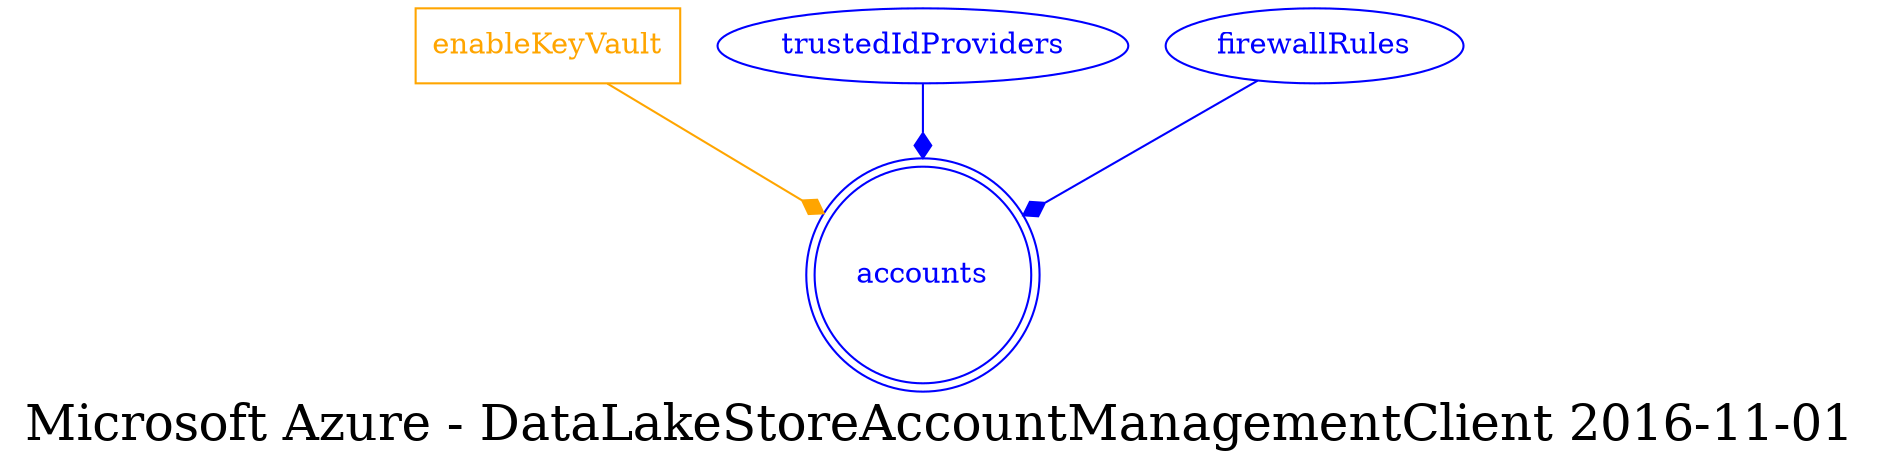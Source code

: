 digraph LexiconGraph {
graph[label="Microsoft Azure - DataLakeStoreAccountManagementClient 2016-11-01", fontsize=24]
splines=true
"accounts" [color=blue, fontcolor=blue, shape=doublecircle]
"enableKeyVault" [color=orange, fontcolor=orange, shape=box]
"enableKeyVault" -> "accounts" [color=orange, fontcolor=orange, arrowhead=diamond, arrowtail=none]
"trustedIdProviders" -> "accounts" [color=blue, fontcolor=blue, arrowhead=diamond, arrowtail=none]
"trustedIdProviders" [color=blue, fontcolor=blue, shape=ellipse]
"firewallRules" -> "accounts" [color=blue, fontcolor=blue, arrowhead=diamond, arrowtail=none]
"firewallRules" [color=blue, fontcolor=blue, shape=ellipse]
}
